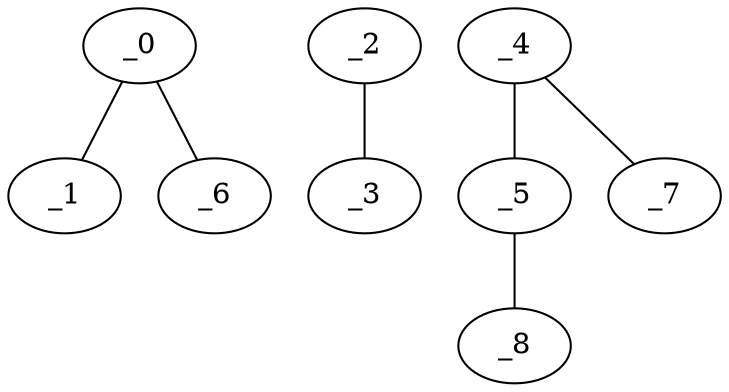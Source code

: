 graph HP1_0119 {
	_0	 [x="0.96",
		y="2.86"];
	_1	 [x="1.18156",
		y="0.188465"];
	_0 -- _1;
	_6	 [x="0.265537",
		y="1.52128"];
	_0 -- _6;
	_2	 [x="2.55556",
		y="0.961542"];
	_3	 [x="2.80894",
		y="3.02464"];
	_2 -- _3;
	_4	 [x="0.73",
		y="1.75"];
	_5	 [x="2.3",
		y="1.76"];
	_4 -- _5;
	_7	 [x="2.47423",
		y="1.45665"];
	_4 -- _7;
	_8	 [x="2.70678",
		y="2.98789"];
	_5 -- _8;
}

